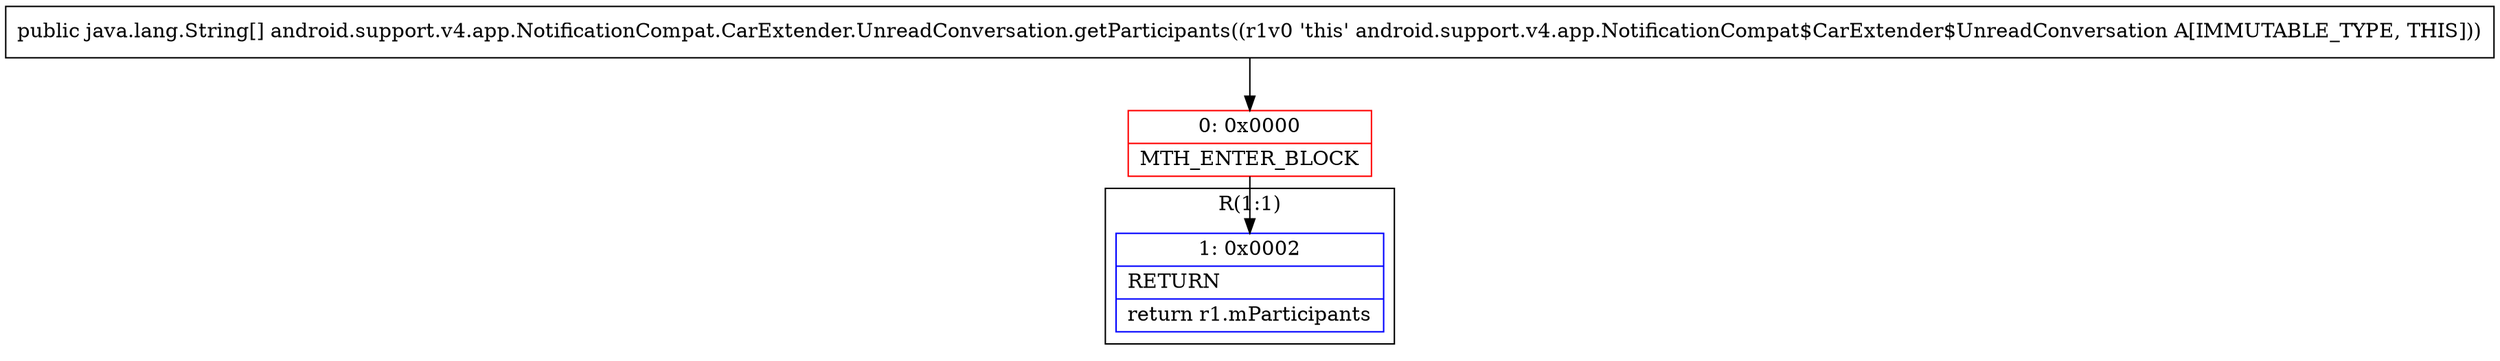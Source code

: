 digraph "CFG forandroid.support.v4.app.NotificationCompat.CarExtender.UnreadConversation.getParticipants()[Ljava\/lang\/String;" {
subgraph cluster_Region_944238290 {
label = "R(1:1)";
node [shape=record,color=blue];
Node_1 [shape=record,label="{1\:\ 0x0002|RETURN\l|return r1.mParticipants\l}"];
}
Node_0 [shape=record,color=red,label="{0\:\ 0x0000|MTH_ENTER_BLOCK\l}"];
MethodNode[shape=record,label="{public java.lang.String[] android.support.v4.app.NotificationCompat.CarExtender.UnreadConversation.getParticipants((r1v0 'this' android.support.v4.app.NotificationCompat$CarExtender$UnreadConversation A[IMMUTABLE_TYPE, THIS])) }"];
MethodNode -> Node_0;
Node_0 -> Node_1;
}

